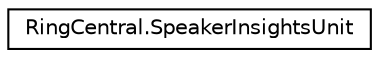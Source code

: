 digraph "Graphical Class Hierarchy"
{
 // LATEX_PDF_SIZE
  edge [fontname="Helvetica",fontsize="10",labelfontname="Helvetica",labelfontsize="10"];
  node [fontname="Helvetica",fontsize="10",shape=record];
  rankdir="LR";
  Node0 [label="RingCentral.SpeakerInsightsUnit",height=0.2,width=0.4,color="black", fillcolor="white", style="filled",URL="$classRingCentral_1_1SpeakerInsightsUnit.html",tooltip=" "];
}
